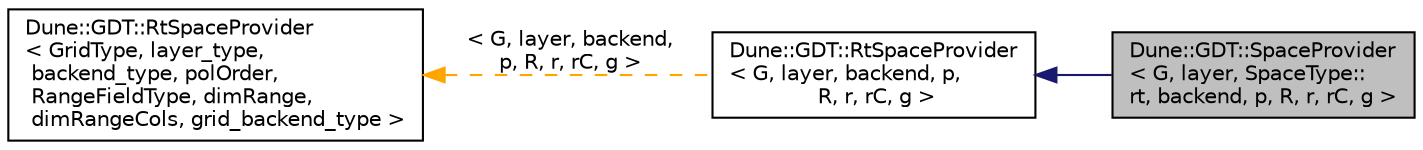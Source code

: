 digraph "Dune::GDT::SpaceProvider&lt; G, layer, SpaceType::rt, backend, p, R, r, rC, g &gt;"
{
  edge [fontname="Helvetica",fontsize="10",labelfontname="Helvetica",labelfontsize="10"];
  node [fontname="Helvetica",fontsize="10",shape=record];
  rankdir="LR";
  Node0 [label="Dune::GDT::SpaceProvider\l\< G, layer, SpaceType::\lrt, backend, p, R, r, rC, g \>",height=0.2,width=0.4,color="black", fillcolor="grey75", style="filled", fontcolor="black"];
  Node1 -> Node0 [dir="back",color="midnightblue",fontsize="10",style="solid",fontname="Helvetica"];
  Node1 [label="Dune::GDT::RtSpaceProvider\l\< G, layer, backend, p,\l R, r, rC, g \>",height=0.2,width=0.4,color="black", fillcolor="white", style="filled",URL="$a02913.html"];
  Node2 -> Node1 [dir="back",color="orange",fontsize="10",style="dashed",label=" \< G, layer, backend,\l p, R, r, rC, g \>" ,fontname="Helvetica"];
  Node2 [label="Dune::GDT::RtSpaceProvider\l\< GridType, layer_type,\l backend_type, polOrder,\l RangeFieldType, dimRange,\l dimRangeCols, grid_backend_type \>",height=0.2,width=0.4,color="black", fillcolor="white", style="filled",URL="$a02913.html"];
}
